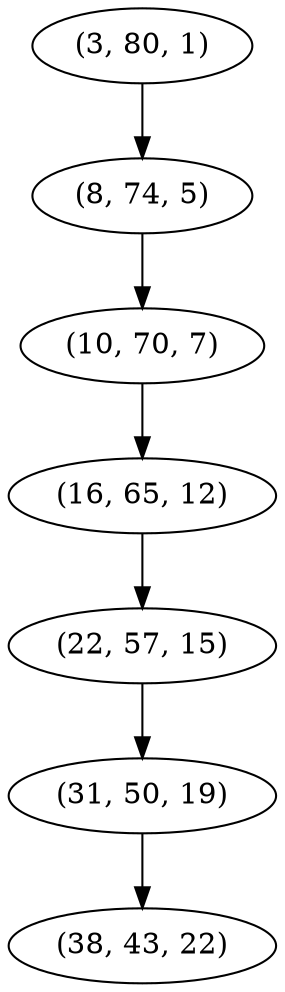 digraph tree {
    "(3, 80, 1)";
    "(8, 74, 5)";
    "(10, 70, 7)";
    "(16, 65, 12)";
    "(22, 57, 15)";
    "(31, 50, 19)";
    "(38, 43, 22)";
    "(3, 80, 1)" -> "(8, 74, 5)";
    "(8, 74, 5)" -> "(10, 70, 7)";
    "(10, 70, 7)" -> "(16, 65, 12)";
    "(16, 65, 12)" -> "(22, 57, 15)";
    "(22, 57, 15)" -> "(31, 50, 19)";
    "(31, 50, 19)" -> "(38, 43, 22)";
}
